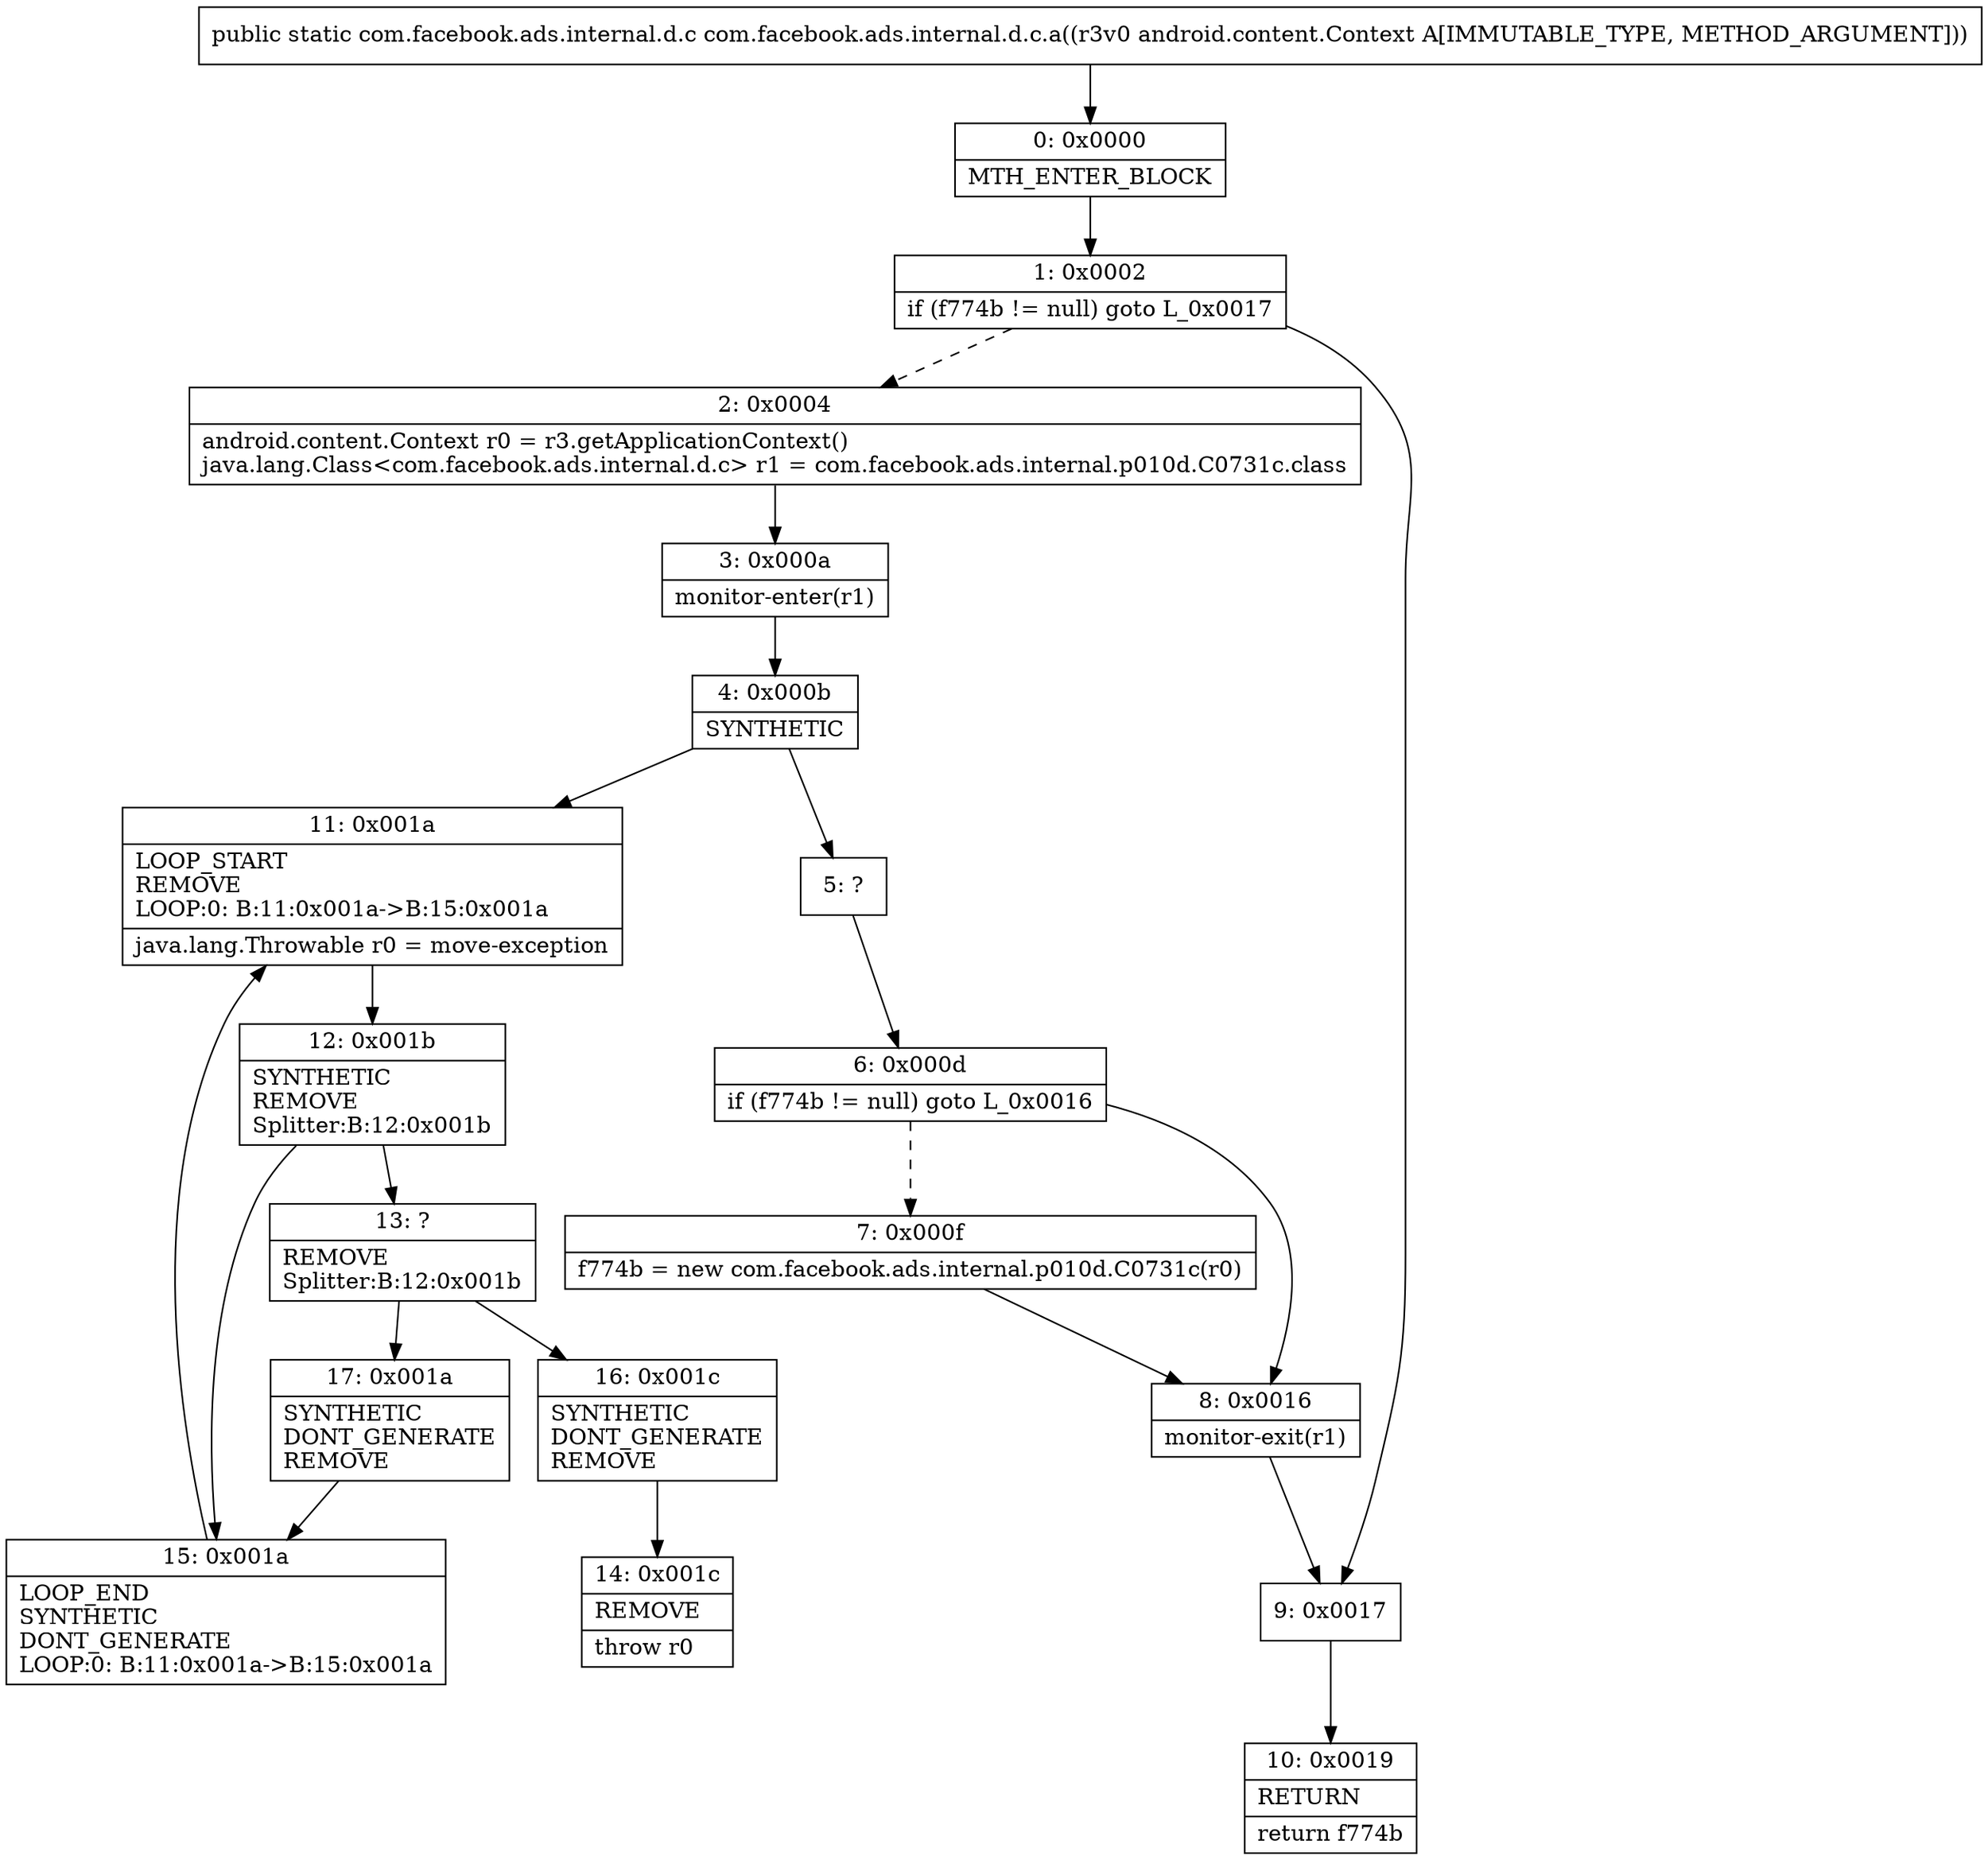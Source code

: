 digraph "CFG forcom.facebook.ads.internal.d.c.a(Landroid\/content\/Context;)Lcom\/facebook\/ads\/internal\/d\/c;" {
Node_0 [shape=record,label="{0\:\ 0x0000|MTH_ENTER_BLOCK\l}"];
Node_1 [shape=record,label="{1\:\ 0x0002|if (f774b != null) goto L_0x0017\l}"];
Node_2 [shape=record,label="{2\:\ 0x0004|android.content.Context r0 = r3.getApplicationContext()\ljava.lang.Class\<com.facebook.ads.internal.d.c\> r1 = com.facebook.ads.internal.p010d.C0731c.class\l}"];
Node_3 [shape=record,label="{3\:\ 0x000a|monitor\-enter(r1)\l}"];
Node_4 [shape=record,label="{4\:\ 0x000b|SYNTHETIC\l}"];
Node_5 [shape=record,label="{5\:\ ?}"];
Node_6 [shape=record,label="{6\:\ 0x000d|if (f774b != null) goto L_0x0016\l}"];
Node_7 [shape=record,label="{7\:\ 0x000f|f774b = new com.facebook.ads.internal.p010d.C0731c(r0)\l}"];
Node_8 [shape=record,label="{8\:\ 0x0016|monitor\-exit(r1)\l}"];
Node_9 [shape=record,label="{9\:\ 0x0017}"];
Node_10 [shape=record,label="{10\:\ 0x0019|RETURN\l|return f774b\l}"];
Node_11 [shape=record,label="{11\:\ 0x001a|LOOP_START\lREMOVE\lLOOP:0: B:11:0x001a\-\>B:15:0x001a\l|java.lang.Throwable r0 = move\-exception\l}"];
Node_12 [shape=record,label="{12\:\ 0x001b|SYNTHETIC\lREMOVE\lSplitter:B:12:0x001b\l}"];
Node_13 [shape=record,label="{13\:\ ?|REMOVE\lSplitter:B:12:0x001b\l}"];
Node_14 [shape=record,label="{14\:\ 0x001c|REMOVE\l|throw r0\l}"];
Node_15 [shape=record,label="{15\:\ 0x001a|LOOP_END\lSYNTHETIC\lDONT_GENERATE\lLOOP:0: B:11:0x001a\-\>B:15:0x001a\l}"];
Node_16 [shape=record,label="{16\:\ 0x001c|SYNTHETIC\lDONT_GENERATE\lREMOVE\l}"];
Node_17 [shape=record,label="{17\:\ 0x001a|SYNTHETIC\lDONT_GENERATE\lREMOVE\l}"];
MethodNode[shape=record,label="{public static com.facebook.ads.internal.d.c com.facebook.ads.internal.d.c.a((r3v0 android.content.Context A[IMMUTABLE_TYPE, METHOD_ARGUMENT])) }"];
MethodNode -> Node_0;
Node_0 -> Node_1;
Node_1 -> Node_2[style=dashed];
Node_1 -> Node_9;
Node_2 -> Node_3;
Node_3 -> Node_4;
Node_4 -> Node_5;
Node_4 -> Node_11;
Node_5 -> Node_6;
Node_6 -> Node_7[style=dashed];
Node_6 -> Node_8;
Node_7 -> Node_8;
Node_8 -> Node_9;
Node_9 -> Node_10;
Node_11 -> Node_12;
Node_12 -> Node_13;
Node_12 -> Node_15;
Node_13 -> Node_16;
Node_13 -> Node_17;
Node_15 -> Node_11;
Node_16 -> Node_14;
Node_17 -> Node_15;
}

